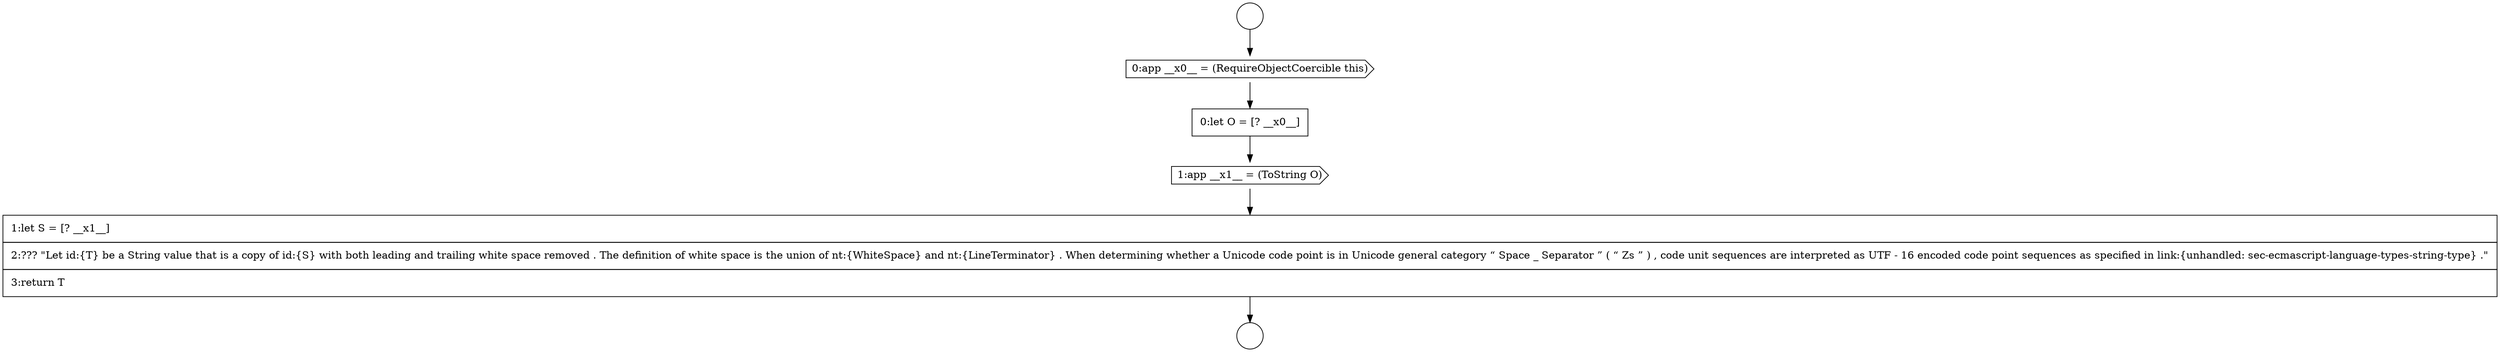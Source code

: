 digraph {
  node12625 [shape=none, margin=0, label=<<font color="black">
    <table border="0" cellborder="1" cellspacing="0" cellpadding="10">
      <tr><td align="left">0:let O = [? __x0__]</td></tr>
    </table>
  </font>> color="black" fillcolor="white" style=filled]
  node12623 [shape=circle label=" " color="black" fillcolor="white" style=filled]
  node12622 [shape=circle label=" " color="black" fillcolor="white" style=filled]
  node12624 [shape=cds, label=<<font color="black">0:app __x0__ = (RequireObjectCoercible this)</font>> color="black" fillcolor="white" style=filled]
  node12627 [shape=none, margin=0, label=<<font color="black">
    <table border="0" cellborder="1" cellspacing="0" cellpadding="10">
      <tr><td align="left">1:let S = [? __x1__]</td></tr>
      <tr><td align="left">2:??? &quot;Let id:{T} be a String value that is a copy of id:{S} with both leading and trailing white space removed . The definition of white space is the union of nt:{WhiteSpace} and nt:{LineTerminator} . When determining whether a Unicode code point is in Unicode general category &ldquo; Space _ Separator &rdquo; ( &ldquo; Zs &rdquo; ) , code unit sequences are interpreted as UTF - 16 encoded code point sequences as specified in link:{unhandled: sec-ecmascript-language-types-string-type} .&quot;</td></tr>
      <tr><td align="left">3:return T</td></tr>
    </table>
  </font>> color="black" fillcolor="white" style=filled]
  node12626 [shape=cds, label=<<font color="black">1:app __x1__ = (ToString O)</font>> color="black" fillcolor="white" style=filled]
  node12627 -> node12623 [ color="black"]
  node12626 -> node12627 [ color="black"]
  node12624 -> node12625 [ color="black"]
  node12622 -> node12624 [ color="black"]
  node12625 -> node12626 [ color="black"]
}
